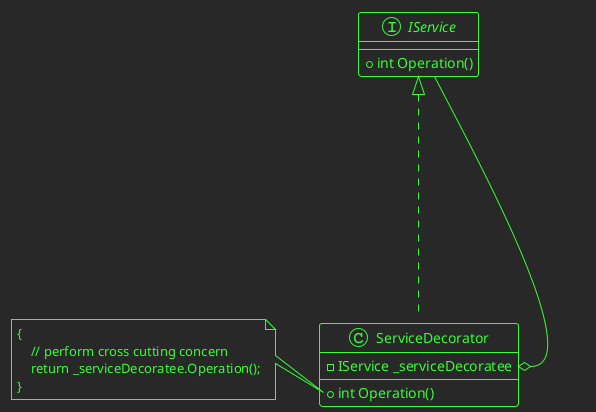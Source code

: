 ﻿@startuml
!theme crt-green
interface IService {
+ int Operation()
}

class ServiceDecorator {
- IService _serviceDecoratee
+ int Operation()
}

ServiceDecorator ...up|> IService
ServiceDecorator::_serviceDecoratee o----- IService

note left of ServiceDecorator::Operation
{
    // perform cross cutting concern
    return _serviceDecoratee.Operation();
}
end note


@enduml
